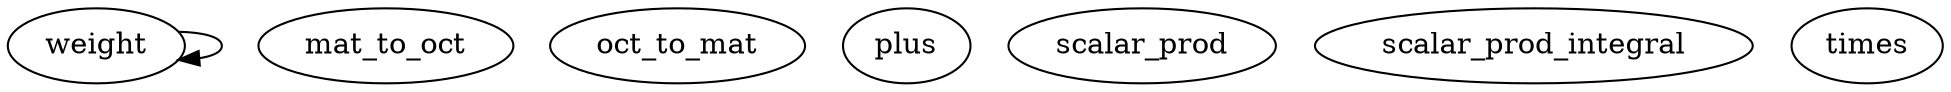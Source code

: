 /* Created by mdot for Matlab */
digraph m2html {
  weight -> weight;

  mat_to_oct [URL="mat_to_oct.html"];
  oct_to_mat [URL="oct_to_mat.html"];
  plus [URL="plus.html"];
  scalar_prod [URL="scalar_prod.html"];
  scalar_prod_integral [URL="scalar_prod_integral.html"];
  times [URL="times.html"];
  weight [URL="weight.html"];
}